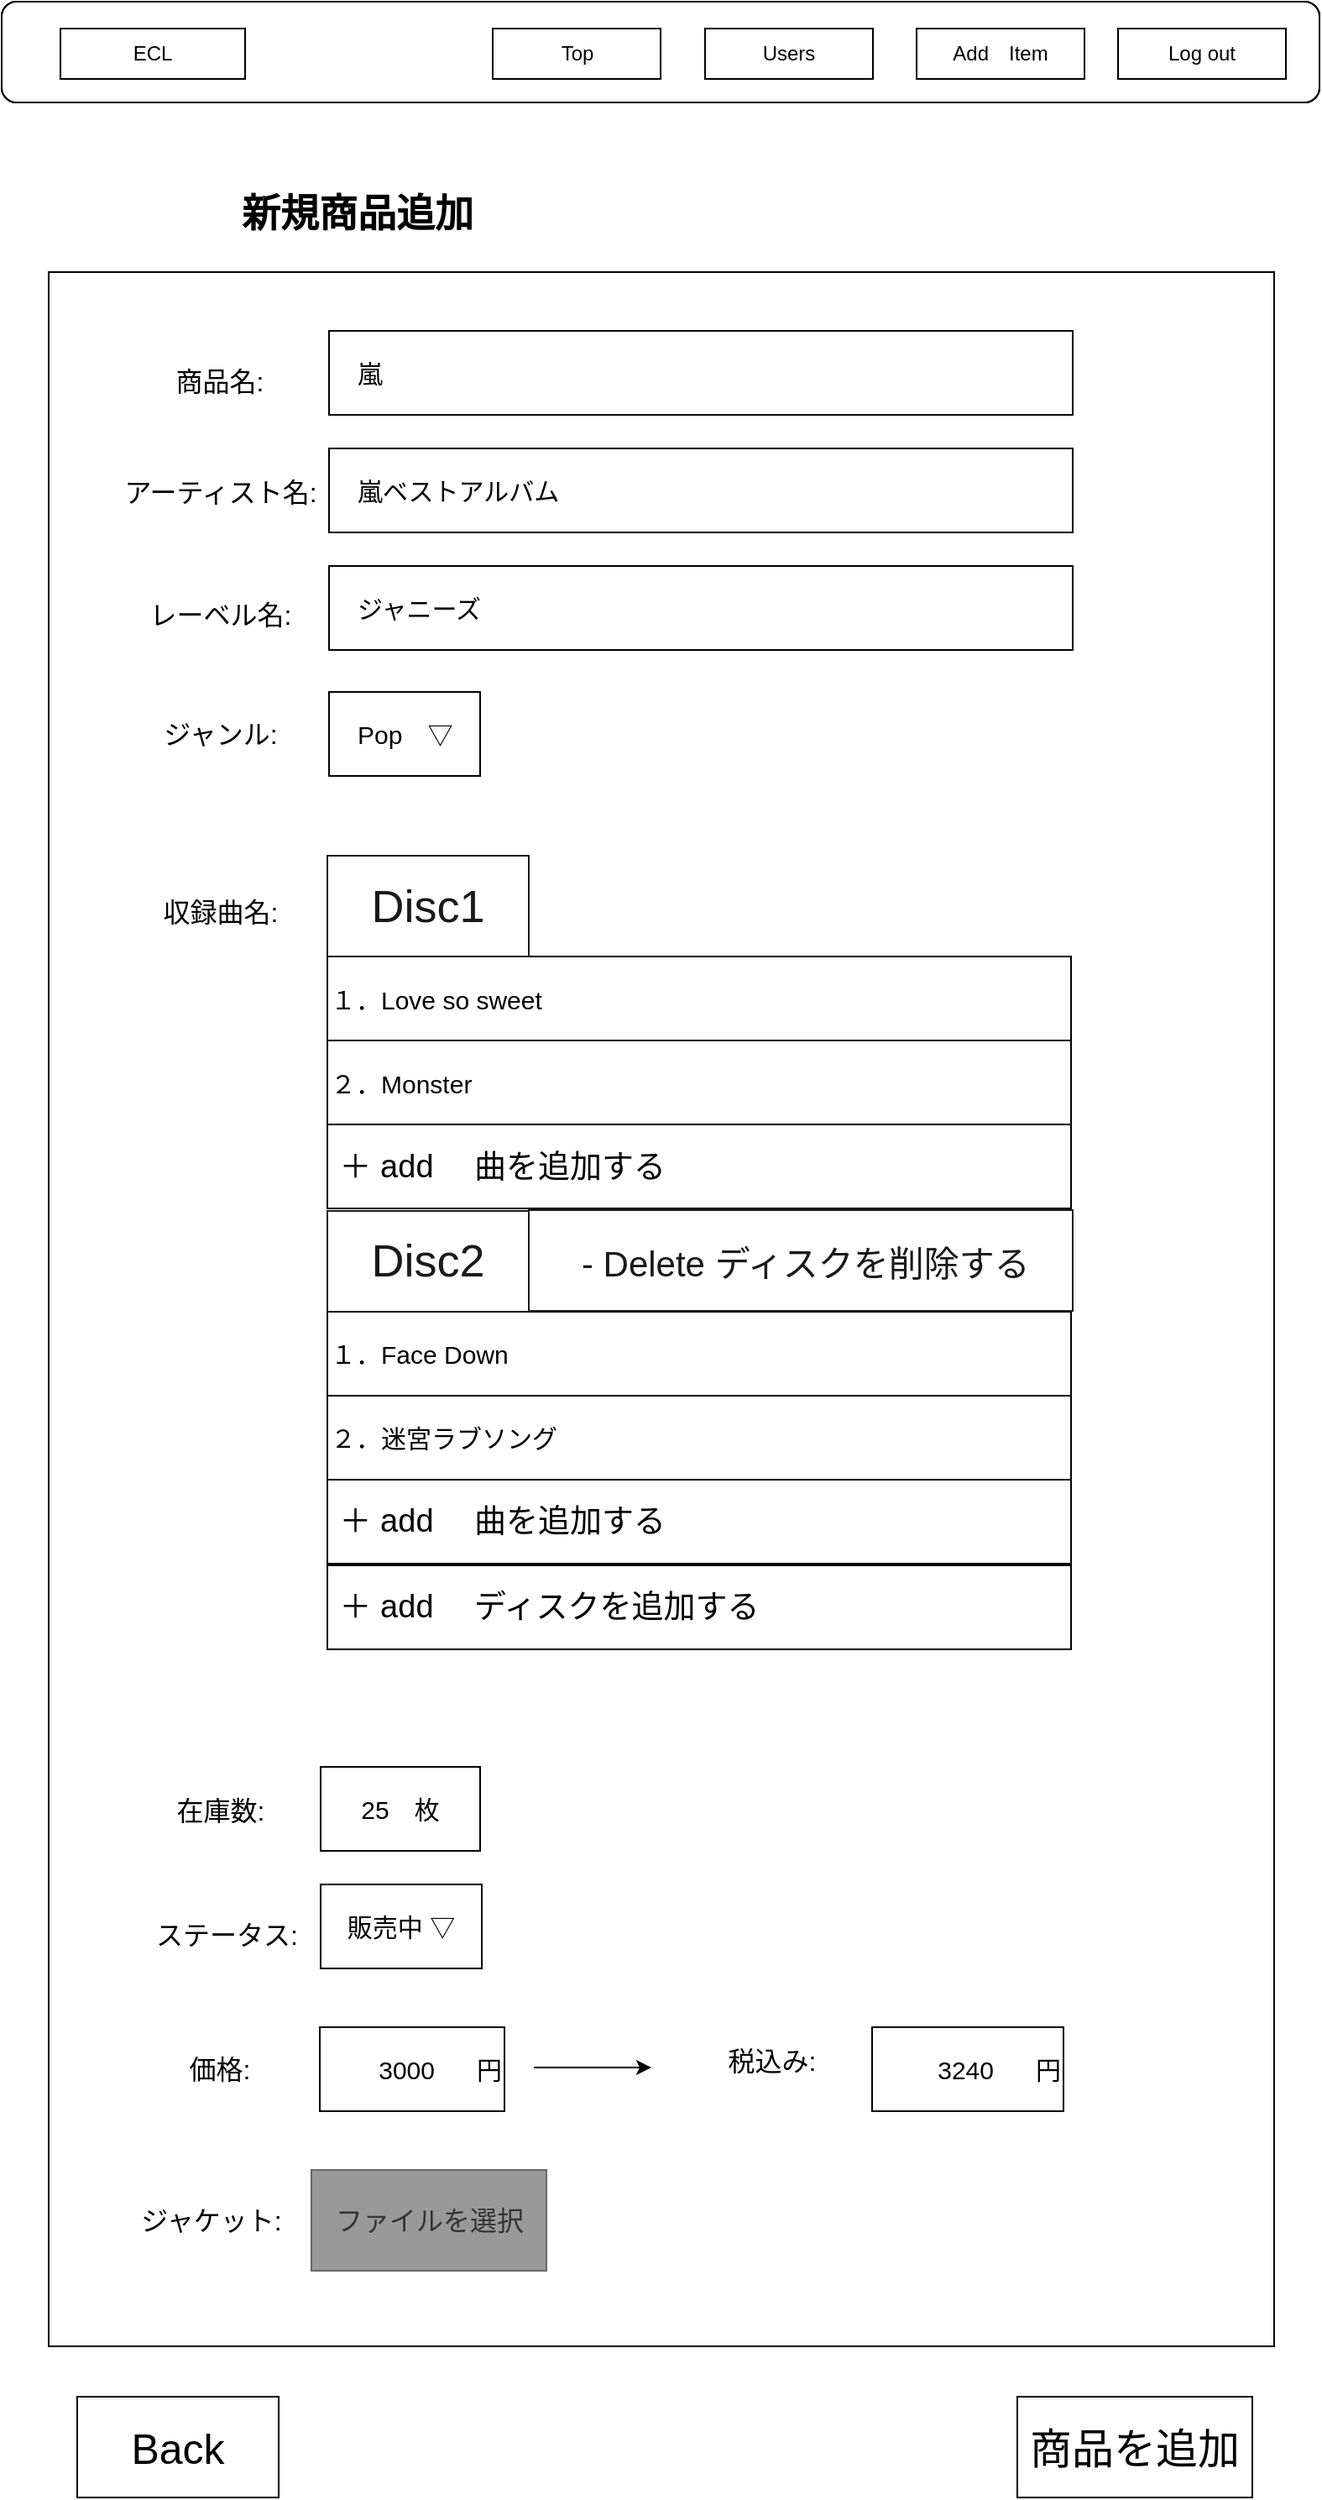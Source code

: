 <mxfile version="10.8.9" type="github"><diagram id="4hUMU02dAxBiPHqGac-W" name="Ã£ÂÂÃ£ÂÂ¼Ã£ÂÂ¸1"><mxGraphModel dx="988" dy="569" grid="1" gridSize="10" guides="1" tooltips="1" connect="1" arrows="1" fold="1" page="1" pageScale="1" pageWidth="827" pageHeight="1169" math="0" shadow="0"><root><mxCell id="0"/><mxCell id="1" parent="0"/><mxCell id="49SOQq9lrQXv5Q_tyZAs-1" value="" style="rounded=1;whiteSpace=wrap;html=1;" parent="1" vertex="1"><mxGeometry x="25" y="34" width="785" height="60" as="geometry"/></mxCell><mxCell id="49SOQq9lrQXv5Q_tyZAs-2" value="ECL" style="rounded=0;whiteSpace=wrap;html=1;" parent="1" vertex="1"><mxGeometry x="60" y="50" width="110" height="30" as="geometry"/></mxCell><mxCell id="49SOQq9lrQXv5Q_tyZAs-3" value="Top" style="rounded=0;whiteSpace=wrap;html=1;" parent="1" vertex="1"><mxGeometry x="317.5" y="50" width="100" height="30" as="geometry"/></mxCell><mxCell id="49SOQq9lrQXv5Q_tyZAs-4" value="Cart" style="rounded=0;whiteSpace=wrap;html=1;" parent="1" vertex="1"><mxGeometry x="570" y="50" width="100" height="30" as="geometry"/></mxCell><mxCell id="49SOQq9lrQXv5Q_tyZAs-5" value="Log out" style="rounded=0;whiteSpace=wrap;html=1;" parent="1" vertex="1"><mxGeometry x="690" y="50" width="100" height="30" as="geometry"/></mxCell><mxCell id="49SOQq9lrQXv5Q_tyZAs-6" value="My page" style="rounded=0;whiteSpace=wrap;html=1;" parent="1" vertex="1"><mxGeometry x="444" y="50" width="100" height="30" as="geometry"/></mxCell><mxCell id="49SOQq9lrQXv5Q_tyZAs-7" value="" style="rounded=1;whiteSpace=wrap;html=1;" parent="1" vertex="1"><mxGeometry x="25" y="34" width="785" height="60" as="geometry"/></mxCell><mxCell id="49SOQq9lrQXv5Q_tyZAs-8" value="ECL" style="rounded=0;whiteSpace=wrap;html=1;" parent="1" vertex="1"><mxGeometry x="60" y="50" width="110" height="30" as="geometry"/></mxCell><mxCell id="49SOQq9lrQXv5Q_tyZAs-9" value="Top" style="rounded=0;whiteSpace=wrap;html=1;" parent="1" vertex="1"><mxGeometry x="317.5" y="50" width="100" height="30" as="geometry"/></mxCell><mxCell id="49SOQq9lrQXv5Q_tyZAs-10" value="Add" style="rounded=0;whiteSpace=wrap;html=1;" parent="1" vertex="1"><mxGeometry x="570" y="50" width="100" height="30" as="geometry"/></mxCell><mxCell id="49SOQq9lrQXv5Q_tyZAs-11" value="Log out" style="rounded=0;whiteSpace=wrap;html=1;" parent="1" vertex="1"><mxGeometry x="690" y="50" width="100" height="30" as="geometry"/></mxCell><mxCell id="49SOQq9lrQXv5Q_tyZAs-12" value="Users" style="rounded=0;whiteSpace=wrap;html=1;" parent="1" vertex="1"><mxGeometry x="444" y="50" width="100" height="30" as="geometry"/></mxCell><mxCell id="49SOQq9lrQXv5Q_tyZAs-13" value="" style="rounded=0;whiteSpace=wrap;html=1;fillColor=none;" parent="1" vertex="1"><mxGeometry x="53" y="195" width="730" height="1235" as="geometry"/></mxCell><mxCell id="49SOQq9lrQXv5Q_tyZAs-16" value="" style="rounded=1;whiteSpace=wrap;html=1;" parent="1" vertex="1"><mxGeometry x="25" y="34" width="785" height="60" as="geometry"/></mxCell><mxCell id="49SOQq9lrQXv5Q_tyZAs-17" value="ECL" style="rounded=0;whiteSpace=wrap;html=1;" parent="1" vertex="1"><mxGeometry x="60" y="50" width="110" height="30" as="geometry"/></mxCell><mxCell id="49SOQq9lrQXv5Q_tyZAs-18" value="Top" style="rounded=0;whiteSpace=wrap;html=1;" parent="1" vertex="1"><mxGeometry x="317.5" y="50" width="100" height="30" as="geometry"/></mxCell><mxCell id="49SOQq9lrQXv5Q_tyZAs-19" value="Cart" style="rounded=0;whiteSpace=wrap;html=1;" parent="1" vertex="1"><mxGeometry x="570" y="50" width="100" height="30" as="geometry"/></mxCell><mxCell id="49SOQq9lrQXv5Q_tyZAs-20" value="Log out" style="rounded=0;whiteSpace=wrap;html=1;" parent="1" vertex="1"><mxGeometry x="690" y="50" width="100" height="30" as="geometry"/></mxCell><mxCell id="49SOQq9lrQXv5Q_tyZAs-21" value="My page" style="rounded=0;whiteSpace=wrap;html=1;" parent="1" vertex="1"><mxGeometry x="444" y="50" width="100" height="30" as="geometry"/></mxCell><mxCell id="49SOQq9lrQXv5Q_tyZAs-22" value="&lt;font style=&quot;font-size: 25px&quot;&gt;Back&lt;/font&gt;" style="rounded=0;whiteSpace=wrap;html=1;" parent="1" vertex="1"><mxGeometry x="70" y="1460" width="120" height="60" as="geometry"/></mxCell><mxCell id="49SOQq9lrQXv5Q_tyZAs-25" value="" style="rounded=1;whiteSpace=wrap;html=1;" parent="1" vertex="1"><mxGeometry x="25" y="34" width="785" height="60" as="geometry"/></mxCell><mxCell id="49SOQq9lrQXv5Q_tyZAs-26" value="ECL" style="rounded=0;whiteSpace=wrap;html=1;" parent="1" vertex="1"><mxGeometry x="60" y="50" width="110" height="30" as="geometry"/></mxCell><mxCell id="49SOQq9lrQXv5Q_tyZAs-27" value="Top" style="rounded=0;whiteSpace=wrap;html=1;" parent="1" vertex="1"><mxGeometry x="317.5" y="50" width="100" height="30" as="geometry"/></mxCell><mxCell id="49SOQq9lrQXv5Q_tyZAs-28" value="Add　Item" style="rounded=0;whiteSpace=wrap;html=1;" parent="1" vertex="1"><mxGeometry x="570" y="50" width="100" height="30" as="geometry"/></mxCell><mxCell id="49SOQq9lrQXv5Q_tyZAs-29" value="Log out" style="rounded=0;whiteSpace=wrap;html=1;" parent="1" vertex="1"><mxGeometry x="690" y="50" width="100" height="30" as="geometry"/></mxCell><mxCell id="49SOQq9lrQXv5Q_tyZAs-30" value="Users" style="rounded=0;whiteSpace=wrap;html=1;" parent="1" vertex="1"><mxGeometry x="444" y="50" width="100" height="30" as="geometry"/></mxCell><mxCell id="Wu2J48-Rxz-KUy-x8_LU-1" value="&lt;b&gt;&lt;font style=&quot;font-size: 23px&quot;&gt;新規商品追加&lt;/font&gt;&lt;/b&gt;" style="rounded=0;whiteSpace=wrap;html=1;strokeColor=none;fillColor=none;fontSize=16;" parent="1" vertex="1"><mxGeometry x="77" y="130" width="320" height="60" as="geometry"/></mxCell><mxCell id="Wu2J48-Rxz-KUy-x8_LU-2" value="ファイルを選択" style="rounded=0;whiteSpace=wrap;html=1;strokeColor=#666666;fillColor=#999999;fontSize=16;fontColor=#333333;" parent="1" vertex="1"><mxGeometry x="209.5" y="1325" width="140" height="60" as="geometry"/></mxCell><mxCell id="Wu2J48-Rxz-KUy-x8_LU-3" value="&lt;font style=&quot;font-size: 16px;&quot;&gt;商品名:&lt;/font&gt;" style="rounded=0;whiteSpace=wrap;html=1;strokeColor=none;fillColor=none;fontSize=16;" parent="1" vertex="1"><mxGeometry x="95" y="230" width="120" height="60" as="geometry"/></mxCell><mxCell id="Wu2J48-Rxz-KUy-x8_LU-5" value="ジャンル:" style="text;html=1;fontSize=16;align=center;" parent="1" vertex="1"><mxGeometry x="100" y="454" width="110" height="30" as="geometry"/></mxCell><mxCell id="Wu2J48-Rxz-KUy-x8_LU-6" value="収録曲名:" style="text;html=1;fontSize=16;align=center;" parent="1" vertex="1"><mxGeometry x="100" y="560" width="110" height="30" as="geometry"/></mxCell><mxCell id="Wu2J48-Rxz-KUy-x8_LU-7" value="レーベル名:" style="text;html=1;fontSize=16;align=center;" parent="1" vertex="1"><mxGeometry x="100" y="382.5" width="110" height="30" as="geometry"/></mxCell><mxCell id="Wu2J48-Rxz-KUy-x8_LU-8" value="アーティスト名:" style="text;html=1;fontSize=16;align=center;" parent="1" vertex="1"><mxGeometry x="100" y="310" width="110" height="30" as="geometry"/></mxCell><mxCell id="Wu2J48-Rxz-KUy-x8_LU-10" value="&lt;div style=&quot;text-align: center&quot;&gt;&lt;span&gt;ステータス:&lt;/span&gt;&lt;/div&gt;" style="text;html=1;fontSize=16;direction=south;" parent="1" vertex="1"><mxGeometry x="114.5" y="1169" width="88" height="110" as="geometry"/></mxCell><mxCell id="Wu2J48-Rxz-KUy-x8_LU-11" value="在庫数:" style="text;html=1;fontSize=16;align=center;" parent="1" vertex="1"><mxGeometry x="99.5" y="1095" width="110" height="30" as="geometry"/></mxCell><mxCell id="Wu2J48-Rxz-KUy-x8_LU-12" value="&lt;div style=&quot;text-align: left&quot;&gt;&lt;span&gt;　嵐&lt;/span&gt;&lt;/div&gt;" style="rounded=0;whiteSpace=wrap;html=1;strokeColor=#000000;fillColor=none;fontSize=15;align=left;" parent="1" vertex="1"><mxGeometry x="220" y="230" width="443" height="50" as="geometry"/></mxCell><mxCell id="Wu2J48-Rxz-KUy-x8_LU-18" value="&lt;div style=&quot;text-align: left&quot;&gt;&lt;span&gt;　嵐ベストアルバム&lt;/span&gt;&lt;/div&gt;" style="rounded=0;whiteSpace=wrap;html=1;strokeColor=#000000;fillColor=none;fontSize=15;align=left;" parent="1" vertex="1"><mxGeometry x="220" y="300" width="443" height="50" as="geometry"/></mxCell><mxCell id="Wu2J48-Rxz-KUy-x8_LU-22" value="　ジャニーズ" style="rounded=0;whiteSpace=wrap;html=1;strokeColor=#000000;fillColor=none;fontSize=15;align=left;" parent="1" vertex="1"><mxGeometry x="220" y="370" width="443" height="50" as="geometry"/></mxCell><mxCell id="Wu2J48-Rxz-KUy-x8_LU-24" value="&lt;div style=&quot;text-align: left&quot;&gt;&lt;span&gt;　Pop　▽&lt;/span&gt;&lt;/div&gt;" style="rounded=0;whiteSpace=wrap;html=1;strokeColor=#000000;fillColor=none;fontSize=15;align=left;" parent="1" vertex="1"><mxGeometry x="220" y="445" width="90" height="50" as="geometry"/></mxCell><mxCell id="Wu2J48-Rxz-KUy-x8_LU-26" value="&lt;div style=&quot;text-align: left&quot;&gt;１．Love so sweet&lt;/div&gt;" style="rounded=0;whiteSpace=wrap;html=1;strokeColor=#000000;fillColor=none;fontSize=15;align=left;" parent="1" vertex="1"><mxGeometry x="219" y="602.5" width="443" height="50" as="geometry"/></mxCell><mxCell id="Wu2J48-Rxz-KUy-x8_LU-27" value="25　枚" style="rounded=0;whiteSpace=wrap;html=1;strokeColor=#000000;fillColor=none;fontSize=15;" parent="1" vertex="1"><mxGeometry x="215" y="1085" width="95" height="50" as="geometry"/></mxCell><mxCell id="Wu2J48-Rxz-KUy-x8_LU-28" value="販売中 ▽" style="rounded=0;whiteSpace=wrap;html=1;strokeColor=#000000;fillColor=none;fontSize=15;" parent="1" vertex="1"><mxGeometry x="215" y="1155" width="96" height="50" as="geometry"/></mxCell><mxCell id="Wu2J48-Rxz-KUy-x8_LU-29" value="ジャケット:" style="rounded=0;whiteSpace=wrap;html=1;strokeColor=none;fillColor=none;fontSize=16;align=center;" parent="1" vertex="1"><mxGeometry x="89.5" y="1325" width="120" height="60" as="geometry"/></mxCell><mxCell id="Wu2J48-Rxz-KUy-x8_LU-31" value="価格:" style="rounded=0;whiteSpace=wrap;html=1;strokeColor=none;fillColor=none;fontSize=16;align=center;" parent="1" vertex="1"><mxGeometry x="94.5" y="1235" width="120" height="60" as="geometry"/></mxCell><mxCell id="Wu2J48-Rxz-KUy-x8_LU-34" value="" style="edgeStyle=orthogonalEdgeStyle;rounded=0;orthogonalLoop=1;jettySize=auto;html=1;fontSize=16;" parent="1" edge="1"><mxGeometry relative="1" as="geometry"><mxPoint x="342" y="1264" as="sourcePoint"/><mxPoint x="412" y="1264" as="targetPoint"/><Array as="points"><mxPoint x="368.5" y="1264"/><mxPoint x="368.5" y="1264"/></Array></mxGeometry></mxCell><mxCell id="Wu2J48-Rxz-KUy-x8_LU-32" value="&lt;div style=&quot;text-align: right&quot;&gt;&lt;span&gt;3000&amp;nbsp; &amp;nbsp; &amp;nbsp; 円&lt;/span&gt;&lt;/div&gt;" style="rounded=0;whiteSpace=wrap;html=1;strokeColor=#000000;fillColor=none;fontSize=15;align=right;" parent="1" vertex="1"><mxGeometry x="214.5" y="1240" width="110" height="50" as="geometry"/></mxCell><mxCell id="Wu2J48-Rxz-KUy-x8_LU-33" value="&lt;div style=&quot;text-align: right&quot;&gt;&lt;span&gt;3240&amp;nbsp; &amp;nbsp; &amp;nbsp; 円&lt;/span&gt;&lt;/div&gt;" style="rounded=0;whiteSpace=wrap;html=1;strokeColor=#000000;fillColor=none;fontSize=15;align=right;" parent="1" vertex="1"><mxGeometry x="543.5" y="1240" width="114" height="50" as="geometry"/></mxCell><mxCell id="Wu2J48-Rxz-KUy-x8_LU-35" value="税込み:" style="rounded=0;whiteSpace=wrap;html=1;strokeColor=none;fillColor=none;fontSize=16;align=center;" parent="1" vertex="1"><mxGeometry x="423.5" y="1230" width="120" height="60" as="geometry"/></mxCell><mxCell id="Wu2J48-Rxz-KUy-x8_LU-40" value="&lt;div style=&quot;text-align: left&quot;&gt;２．Monster&lt;/div&gt;" style="rounded=0;whiteSpace=wrap;html=1;strokeColor=#000000;fillColor=none;fontSize=15;align=left;" parent="1" vertex="1"><mxGeometry x="219" y="652.5" width="443" height="50" as="geometry"/></mxCell><mxCell id="Wu2J48-Rxz-KUy-x8_LU-43" value="&lt;div style=&quot;text-align: left&quot;&gt;&lt;font style=&quot;font-size: 19px&quot;&gt;&amp;nbsp;＋ add 　曲を追加する&lt;/font&gt;&lt;/div&gt;" style="rounded=0;whiteSpace=wrap;html=1;strokeColor=#000000;fillColor=none;fontSize=15;align=left;" parent="1" vertex="1"><mxGeometry x="219" y="702.5" width="443" height="50" as="geometry"/></mxCell><mxCell id="Wu2J48-Rxz-KUy-x8_LU-44" value="&lt;span style=&quot;font-size: 25px&quot;&gt;商品を追加&lt;/span&gt;" style="rounded=0;whiteSpace=wrap;html=1;" parent="1" vertex="1"><mxGeometry x="630" y="1460" width="140" height="60" as="geometry"/></mxCell><mxCell id="1Wlr7ifOsiH_8CqcFb-h-1" value="Disc1" style="rounded=0;whiteSpace=wrap;html=1;strokeColor=#1A1A1A;fillColor=none;fontSize=27;fontColor=#1A1A1A;align=center;" vertex="1" parent="1"><mxGeometry x="219" y="542.5" width="120" height="60" as="geometry"/></mxCell><mxCell id="1Wlr7ifOsiH_8CqcFb-h-3" value="Disc2" style="rounded=0;whiteSpace=wrap;html=1;strokeColor=#1A1A1A;fillColor=none;fontSize=27;fontColor=#1A1A1A;align=center;" vertex="1" parent="1"><mxGeometry x="219" y="754" width="120" height="60" as="geometry"/></mxCell><mxCell id="1Wlr7ifOsiH_8CqcFb-h-4" value="&lt;div style=&quot;text-align: left&quot;&gt;１．Face Down&lt;/div&gt;" style="rounded=0;whiteSpace=wrap;html=1;strokeColor=#000000;fillColor=none;fontSize=15;align=left;" vertex="1" parent="1"><mxGeometry x="219" y="814" width="443" height="50" as="geometry"/></mxCell><mxCell id="1Wlr7ifOsiH_8CqcFb-h-5" value="&lt;div style=&quot;text-align: left&quot;&gt;２．迷宮ラブソング&lt;/div&gt;" style="rounded=0;whiteSpace=wrap;html=1;strokeColor=#000000;fillColor=none;fontSize=15;align=left;" vertex="1" parent="1"><mxGeometry x="219" y="864" width="443" height="50" as="geometry"/></mxCell><mxCell id="1Wlr7ifOsiH_8CqcFb-h-6" value="&lt;div style=&quot;text-align: left&quot;&gt;&lt;font style=&quot;font-size: 19px&quot;&gt;&amp;nbsp;＋ add 　曲を追加する&lt;/font&gt;&lt;/div&gt;" style="rounded=0;whiteSpace=wrap;html=1;strokeColor=#000000;fillColor=none;fontSize=15;align=left;" vertex="1" parent="1"><mxGeometry x="219" y="914" width="443" height="50" as="geometry"/></mxCell><mxCell id="1Wlr7ifOsiH_8CqcFb-h-9" value="&lt;div style=&quot;text-align: left&quot;&gt;&lt;font style=&quot;font-size: 19px&quot;&gt;&amp;nbsp;＋ add 　ディスクを追加する&lt;/font&gt;&lt;/div&gt;" style="rounded=0;whiteSpace=wrap;html=1;strokeColor=#000000;fillColor=none;fontSize=15;align=left;" vertex="1" parent="1"><mxGeometry x="219" y="965" width="443" height="50" as="geometry"/></mxCell><mxCell id="1Wlr7ifOsiH_8CqcFb-h-10" value="&lt;span style=&quot;font-size: 21px&quot;&gt;&amp;nbsp;- Delete ディスクを削除する&lt;/span&gt;" style="rounded=0;whiteSpace=wrap;html=1;strokeColor=#1A1A1A;fillColor=none;fontSize=27;fontColor=#1A1A1A;align=center;" vertex="1" parent="1"><mxGeometry x="339" y="753.5" width="324" height="60" as="geometry"/></mxCell></root></mxGraphModel></diagram></mxfile>